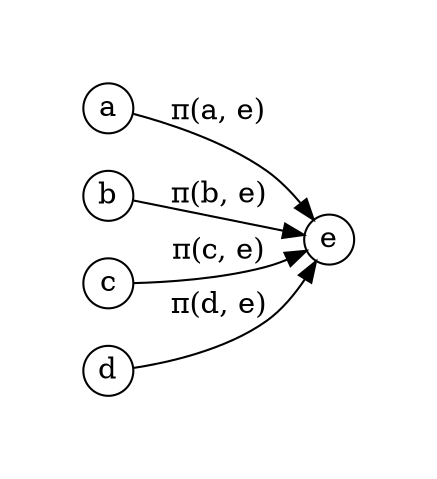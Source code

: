 digraph G {
  
  rankdir=LR;

  center=true; margin=0.5; 
  node [height="0.33", width="0.33", fixedsize=true];

  a->e [label="&pi;(a, e)"];
  b->e [label="&pi;(b, e)"];
  c->e [label="&pi;(c, e)"];
  d->e [label="&pi;(d, e)"];

}

digraph G {
  
  rankdir=LR;

  center=true; margin=0.5; 
  node [height="0.33", width="0.33", fixedsize=true];

  e->a [label="&pi;(e, a)"];
  e->b [label="&pi;(e, b)"];
  e->c [label="&pi;(e, c)"];
  e->d [label="&pi;(e, d)"];

}
